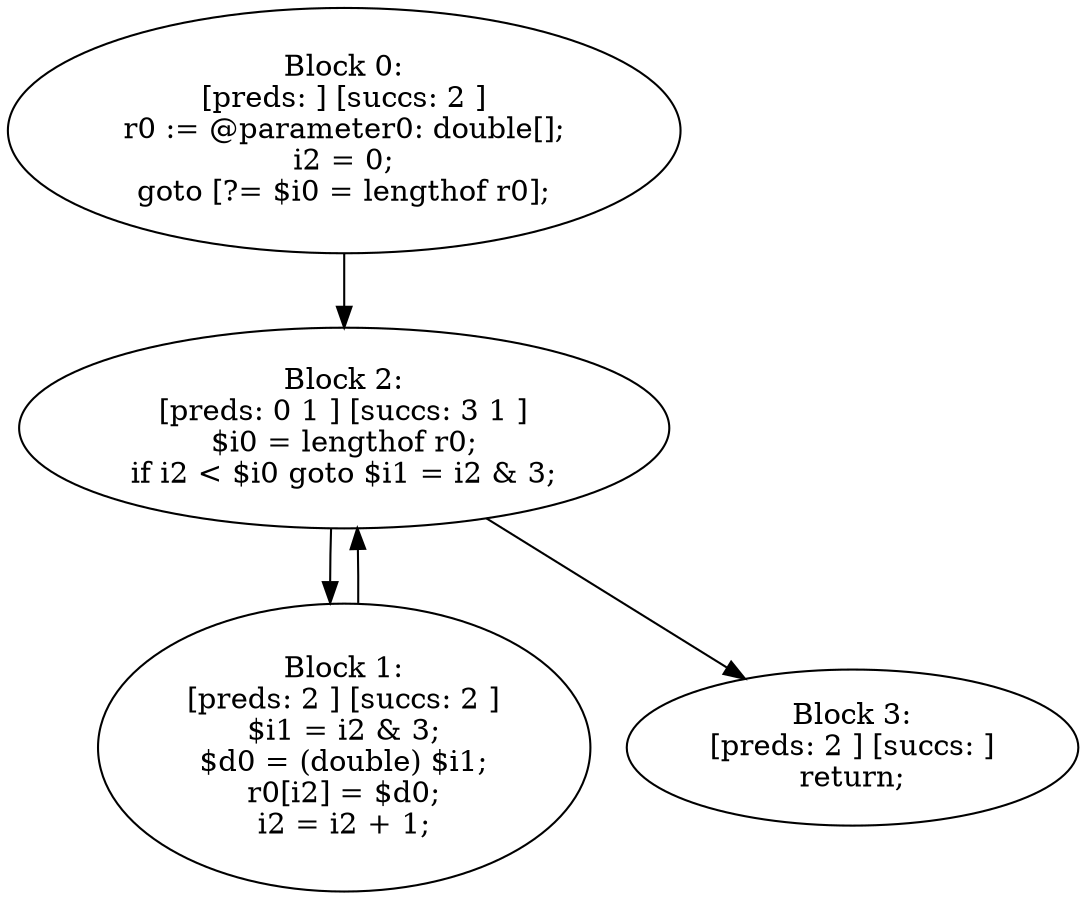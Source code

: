 digraph "unitGraph" {
    "Block 0:
[preds: ] [succs: 2 ]
r0 := @parameter0: double[];
i2 = 0;
goto [?= $i0 = lengthof r0];
"
    "Block 1:
[preds: 2 ] [succs: 2 ]
$i1 = i2 & 3;
$d0 = (double) $i1;
r0[i2] = $d0;
i2 = i2 + 1;
"
    "Block 2:
[preds: 0 1 ] [succs: 3 1 ]
$i0 = lengthof r0;
if i2 < $i0 goto $i1 = i2 & 3;
"
    "Block 3:
[preds: 2 ] [succs: ]
return;
"
    "Block 0:
[preds: ] [succs: 2 ]
r0 := @parameter0: double[];
i2 = 0;
goto [?= $i0 = lengthof r0];
"->"Block 2:
[preds: 0 1 ] [succs: 3 1 ]
$i0 = lengthof r0;
if i2 < $i0 goto $i1 = i2 & 3;
";
    "Block 1:
[preds: 2 ] [succs: 2 ]
$i1 = i2 & 3;
$d0 = (double) $i1;
r0[i2] = $d0;
i2 = i2 + 1;
"->"Block 2:
[preds: 0 1 ] [succs: 3 1 ]
$i0 = lengthof r0;
if i2 < $i0 goto $i1 = i2 & 3;
";
    "Block 2:
[preds: 0 1 ] [succs: 3 1 ]
$i0 = lengthof r0;
if i2 < $i0 goto $i1 = i2 & 3;
"->"Block 3:
[preds: 2 ] [succs: ]
return;
";
    "Block 2:
[preds: 0 1 ] [succs: 3 1 ]
$i0 = lengthof r0;
if i2 < $i0 goto $i1 = i2 & 3;
"->"Block 1:
[preds: 2 ] [succs: 2 ]
$i1 = i2 & 3;
$d0 = (double) $i1;
r0[i2] = $d0;
i2 = i2 + 1;
";
}
